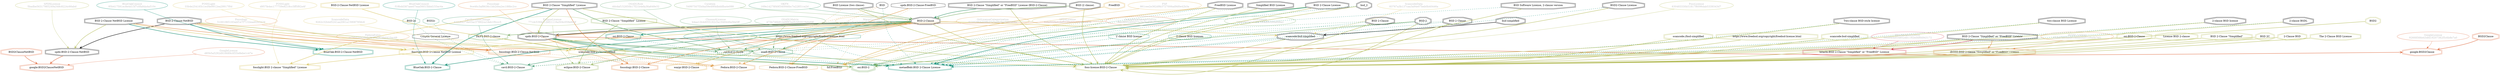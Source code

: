 strict digraph {
    node [shape=box];
    graph [splines=curved];
    366 [label="spdx:BSD-2-Clause-FreeBSD"
        ,shape=octagon];
    374 [label="SPDXLicense\n5badbe56317985249a348c8224c66abd"
        ,fontcolor=gray
        ,color="#b8bf62"
        ,fillcolor="beige;1"
        ,shape=ellipse];
    375 [label="spdx:BSD-2-Clause-NetBSD"
        ,shape=doubleoctagon];
    376 [label="BSD-2-Clause-NetBSD"
        ,shape=doubleoctagon];
    377 [label="BSD 2-Clause NetBSD License"
        ,shape=doubleoctagon];
    400 [label="SPDXLicense\n55fa592fadcdef5120e4dadd449e3473"
        ,fontcolor=gray
        ,color="#b8bf62"
        ,fillcolor="beige;1"
        ,shape=ellipse];
    401 [label="spdx:BSD-2-Clause"
        ,shape=doubleoctagon];
    402 [label="BSD-2-Clause"
        ,shape=doubleoctagon];
    403 [label="BSD 2-Clause \"Simplified\" License"
        ,shape=doubleoctagon];
    4919 [label="OSILicense\n7dbd34e7a7a629a70f4df9ccb9a898a2"
         ,fontcolor=gray
         ,color="#78ab63"
         ,fillcolor="beige;1"
         ,shape=ellipse];
    4920 [label="osi:BSD-2"
         ,color="#78ab63"
         ,shape=tripleoctagon];
    4921 [label="BSD-2"
         ,shape=doubleoctagon];
    4922 [label="BSD 2-Clause License"
         ,shape=doubleoctagon];
    4923 [label="DEP5:BSD-2-clause"
         ,color="#78ab63"
         ,shape=doubleoctagon];
    4924 [label="Simplified BSD License"
         ,shape=doubleoctagon];
    4925 [label="FreeBSD License"
         ,shape=doubleoctagon];
    5485 [label="GoogleLicense\nd85b5a5292d916689c0f35e8ebe1c47e"
         ,fontcolor=gray
         ,color="#e06f45"
         ,fillcolor="beige;1"
         ,shape=ellipse];
    5486 [label="google:BSD2ClauseNetBSD"
         ,color="#e06f45"
         ,shape=doubleoctagon];
    5487 [label=BSD2ClauseNetBSD
         ,color="#e06f45"
         ,shape=doubleoctagon];
    5488 [label="GoogleLicense\n92668566e43dfd19207382f5c6b8e7a0"
         ,fontcolor=gray
         ,color="#e06f45"
         ,fillcolor="beige;1"
         ,shape=ellipse];
    5489 [label="google:BSD2Clause"
         ,color="#e06f45"
         ,shape=doubleoctagon];
    5490 [label=BSD2Clause
         ,color="#e06f45"
         ,shape=doubleoctagon];
    5935 [label=BSD,shape=octagon];
    5940 [label="Fedora:BSD-2-Clause-FreeBSD"
         ,color="#e09d4b"
         ,shape=octagon];
    5941 [label="BSD License (two clause)"
         ,shape=doubleoctagon];
    5950 [label="FedoraEntry\nec76b53c920e6c308762828b0410ac49"
         ,fontcolor=gray
         ,color="#e09d4b"
         ,fillcolor="beige;1"
         ,shape=ellipse];
    5951 [label="Fedora:BSD-2-Clause"
         ,color="#e09d4b"
         ,shape=doubleoctagon];
    5952 [label="Cryptix General License"
         ,shape=octagon];
    8649 [label="BlueOakCouncil\nf18bdd387aee07eaa56015bbd153ac4a"
         ,fontcolor=gray
         ,color="#00876c"
         ,fillcolor="beige;1"
         ,shape=ellipse];
    8650 [label="BlueOak:BSD-2-Clause"
         ,color="#00876c"
         ,shape=doubleoctagon];
    8655 [label="BlueOakCouncil\n85b417591ec8e4d15f7c0fa8da4a510c"
         ,fontcolor=gray
         ,color="#00876c"
         ,fillcolor="beige;1"
         ,shape=ellipse];
    8656 [label="BlueOak:BSD-2-Clause-NetBSD"
         ,color="#00876c"
         ,shape=doubleoctagon];
    9482 [label="OSADLRule\nddcdaf152850b17f21b4efa36a648e32"
         ,fontcolor=gray
         ,color="#58a066"
         ,fillcolor="beige;1"
         ,shape=ellipse];
    9483 [label="osadl:BSD-2-Clause"
         ,color="#58a066"
         ,shape=doubleoctagon];
    9808 [label="OSADLMatrix\n473b746b914d9f83ae6cb6d419afa69f"
         ,fontcolor=gray
         ,color="#58a066"
         ,fillcolor="beige;1"
         ,shape=ellipse];
    10206 [label="FSF\n861cee2e362d9b3727006ad9d0e42b3a"
          ,fontcolor=gray
          ,color="#deb256"
          ,fillcolor="beige;1"
          ,shape=ellipse];
    10207 [label="fsf:FreeBSD"
          ,color="#deb256"
          ,shape=doubleoctagon];
    10208 [label=FreeBSD
          ,color="#deb256"
          ,shape=doubleoctagon];
    10861 [label="ChooseALicense\nb4aa12b4d055182c5a1949449a56e5ff"
          ,fontcolor=gray
          ,color="#58a066"
          ,fillcolor="beige;1"
          ,shape=ellipse];
    10862 [label="cal:bsd-2-clause"
          ,color="#58a066"
          ,shape=doubleoctagon];
    12674 [label="ScancodeData\n9262c32b4d5241aa2061a159087956c6"
          ,fontcolor=gray
          ,color="#dac767"
          ,fillcolor="beige;1"
          ,shape=ellipse];
    12675 [label="scancode:bsd-2-clause-netbsd"
          ,color="#dac767"
          ,shape=doubleoctagon];
    12676 [label="BSD-2-Clause-NetBSD License"
          ,color="#dac767"
          ,shape=doubleoctagon];
    12955 [label="ScancodeData\n83767a3b137caa3a94e07beb0b40446a"
          ,fontcolor=gray
          ,color="#dac767"
          ,fillcolor="beige;1"
          ,shape=ellipse];
    12956 [label="scancode:bsd-simplified"
          ,shape=doubleoctagon];
    12957 [label="bsd-simplified"
          ,shape=doubleoctagon];
    26227 [label="Fossology\n9ce46c3af8636c1bb2eea2ec188bc2cc"
          ,fontcolor=gray
          ,color="#e18745"
          ,fillcolor="beige;1"
          ,shape=ellipse];
    26228 [label="fossology:BSD-2-Clause"
          ,color="#e18745"
          ,shape=doubleoctagon];
    26784 [label="Fossology\n51001965183abf1e7f7132eae62b3429"
          ,fontcolor=gray
          ,color="#e18745"
          ,fillcolor="beige;1"
          ,shape=ellipse];
    26785 [label="fossology:BSD-2-Clause-NetBSD"
          ,color="#e18745"
          ,shape=doubleoctagon];
    28239 [label="OKFN\n169e14278f49f340946bc7e22851ca2d"
          ,fontcolor=gray
          ,color="#379469"
          ,fillcolor="beige;1"
          ,shape=ellipse];
    28240 [label="BSD 2-Clause \"Simplified\" or \"FreeBSD\" License (BSD-2-Clause)"
          ,shape=doubleoctagon];
    28510 [label="OrtLicenseCategorization\n8bcc8002d00d77c7bcfecf40cf32aa0d"
          ,fontcolor=gray
          ,color="#e06f45"
          ,fillcolor="beige;1"
          ,shape=ellipse];
    35367 [label="OrtLicenseCategorization\n61b92863c038b27c7aa6c3ea5580a84a"
          ,fontcolor=gray
          ,color="#e09d4b"
          ,fillcolor="beige;1"
          ,shape=ellipse];
    36446 [label="CavilLicenseChange\n642e8427de03ac37892ca1deb1f0ccc5"
          ,fontcolor=gray
          ,color="#379469"
          ,fillcolor="beige;1"
          ,shape=ellipse];
    36447 [label="cavil:BSD-2-Clause"
          ,color="#379469"
          ,shape=doubleoctagon];
    36448 [label="BSD 2 Clause"
          ,shape=doubleoctagon];
    36449 [label="BSD 2-Clause"
          ,shape=doubleoctagon];
    36450 [label="BSD-2c"
          ,color="#379469"
          ,shape=octagon];
    36451 [label=BSD2c
          ,color="#379469"
          ,shape=octagon];
    39476 [label="MetaeffektLicense\ne874e9236eb09d467555a18b5196ba4f"
          ,fontcolor=gray
          ,color="#00876c"
          ,fillcolor="beige;1"
          ,shape=ellipse];
    39477 [label="metaeffekt:BSD 2-Clause License"
          ,color="#00876c"
          ,shape=doubleoctagon];
    39478 [label="2-clause BSD license"
          ,shape=doubleoctagon];
    39479 [label="BSD Software License, 2-clause version"
          ,shape=doubleoctagon];
    39480 [label="2-clause BSDL"
          ,shape=doubleoctagon];
    39481 [label="BSD2-Clause License"
          ,shape=doubleoctagon];
    39482 [label="Two-clause BSD-style license"
          ,shape=doubleoctagon];
    39483 [label=bsd_2
          ,shape=doubleoctagon];
    39484 [label="https://www.freebsd.org/copyright/freebsd-license.html"
          ,color="#00876c"
          ,shape=octagon];
    39486 [label="two-clause BSD License"
          ,shape=doubleoctagon];
    39487 [label="2 clause BSD license"
          ,color="#00876c"
          ,shape=octagon];
    39488 [label="2-clause BSD licenses"
          ,color="#00876c"
          ,shape=octagon];
    39489 [label="osi:BSD-2-Clause"
          ,color="#00876c"
          ,shape=doubleoctagon];
    50118 [label="WarprLicense\n92a81434b0138d61c6a073fe040a1bbc"
          ,fontcolor=gray
          ,color="#deb256"
          ,fillcolor="beige;1"
          ,shape=ellipse];
    50119 [label="warpr:BSD-2-Clause"
          ,color="#deb256"
          ,shape=doubleoctagon];
    50333 [label="FossLicense\n630483330b51817f6096dab5339343d7"
          ,fontcolor=gray
          ,color="#b8bf62"
          ,fillcolor="beige;1"
          ,shape=ellipse];
    50334 [label="foss-license:BSD-2-Clause"
          ,color="#b8bf62"
          ,shape=doubleoctagon];
    50335 [label=BSD2
          ,color="#b8bf62"
          ,shape=doubleoctagon];
    50336 [label="BSD (2 clause)"
          ,shape=doubleoctagon];
    50337 [label="BSD 2-Clause \"Simplified\" or \"FreeBSD\" License"
          ,shape=doubleoctagon];
    50338 [label="scancode://bsd-simplified"
          ,color="#b8bf62"
          ,shape=doubleoctagon];
    50339 [label="https://www.freebsd.org/copyright/freebsd-license.html"
          ,color="#b8bf62"
          ,shape=doubleoctagon];
    50340 [label="scancode:bsd-simplified"
          ,color="#b8bf62"
          ,shape=doubleoctagon];
    50341 [label="osi:BSD-2-Clause"
          ,color="#b8bf62"
          ,shape=doubleoctagon];
    50342 [label="License BSD 2-clause"
          ,color="#b8bf62"
          ,shape=doubleoctagon];
    50343 [label="BSD 2-Clause \"Simplified\""
          ,color="#b8bf62"
          ,shape=doubleoctagon];
    50344 [label="BSD 2C"
          ,color="#b8bf62"
          ,shape=doubleoctagon];
    50345 [label="2-Clause BSD"
          ,color="#b8bf62"
          ,shape=doubleoctagon];
    50346 [label="The 2-Clause BSD License"
          ,color="#b8bf62"
          ,shape=doubleoctagon];
    50946 [label="FOSSLight\nd957fe4ec177759e8218cc5ff5f82a4f"
          ,fontcolor=gray
          ,color="#dac767"
          ,fillcolor="beige;1"
          ,shape=ellipse];
    50947 [label="fosslight:BSD 2-clause \"Simplified\" License"
          ,color="#dac767"
          ,shape=doubleoctagon];
    51161 [label="FOSSLight\n33b4e254165c1ecf4e9912ea29917f0d"
          ,fontcolor=gray
          ,color="#dac767"
          ,fillcolor="beige;1"
          ,shape=ellipse];
    51162 [label="fosslight:BSD 2-Clause NetBSD License"
          ,color="#dac767"
          ,shape=doubleoctagon];
    51256 [label="HitachiOpenLicense\n366bf40b934852dd1192ed4f84943172"
          ,fontcolor=gray
          ,color="#d43d51"
          ,fillcolor="beige;1"
          ,shape=ellipse];
    51257 [label="hitachi:BSD 2-Clause \"Simplified\" or \"FreeBSD\" License"
          ,color="#d43d51"
          ,shape=doubleoctagon];
    54235 [label="EclipseLicense\n771dc5394d12bf21116a504c059e9cdf"
          ,fontcolor=gray
          ,color="#98b561"
          ,fillcolor="beige;1"
          ,shape=ellipse];
    54236 [label="eclipse:BSD-2-Clause"
          ,color="#98b561"
          ,shape=doubleoctagon];
    54237 [label="BSD 2-Clause “Simplified” License"
          ,color="#98b561"
          ,shape=doubleoctagon];
    54393 [label="ifrOSS License\nc52b97855bed01ddded4d51e9a0b76f1"
          ,fontcolor=gray
          ,color="#e18745"
          ,fillcolor="beige;1"
          ,shape=ellipse];
    54394 [label="ifrOSS:BSD 2-clause \"Simplified\" or \"FreeBSD\" License"
          ,color="#e18745"
          ,shape=doubleoctagon];
    56011 [label="Curation\n54997507f3d4a59e49f4dbddfba4e088"
          ,fontcolor=gray
          ,color="#78ab63"
          ,fillcolor="beige;1"
          ,shape=ellipse];
    366 -> 5940 [style=bold
                ,arrowhead=vee
                ,weight=0.7
                ,color="#e09d4b"];
    366 -> 10207 [style=dashed
                 ,arrowhead=vee
                 ,weight=0.5
                 ,color="#deb256"];
    374 -> 375 [weight=0.5
               ,color="#b8bf62"];
    375 -> 5486 [style=bold
                ,arrowhead=vee
                ,weight=0.7
                ,color="#e06f45"];
    376 -> 375 [style=bold
               ,arrowhead=vee
               ,weight=0.7];
    376 -> 8656 [style=bold
                ,arrowhead=vee
                ,weight=0.7
                ,color="#00876c"];
    376 -> 12675 [style=bold
                 ,arrowhead=vee
                 ,weight=0.7
                 ,color="#dac767"];
    376 -> 26785 [style=bold
                 ,arrowhead=vee
                 ,weight=0.7
                 ,color="#e18745"];
    376 -> 50334 [style=bold
                 ,arrowhead=vee
                 ,weight=0.7
                 ,color="#b8bf62"];
    376 -> 51162 [style=bold
                 ,arrowhead=vee
                 ,weight=0.7
                 ,color="#dac767"];
    377 -> 375 [style=bold
               ,arrowhead=vee
               ,weight=0.7
               ,color="#b8bf62"];
    377 -> 8656 [style=bold
                ,arrowhead=vee
                ,weight=0.7
                ,color="#00876c"];
    377 -> 26785 [style=bold
                 ,arrowhead=vee
                 ,weight=0.7
                 ,color="#e18745"];
    377 -> 51162 [style=bold
                 ,arrowhead=vee
                 ,weight=0.7
                 ,color="#dac767"];
    400 -> 401 [weight=0.5
               ,color="#b8bf62"];
    401 -> 4920 [style=bold
                ,arrowhead=vee
                ,weight=0.7
                ,color="#78ab63"];
    401 -> 5489 [style=bold
                ,arrowhead=vee
                ,weight=0.7
                ,color="#e06f45"];
    401 -> 5951 [style=bold
                ,arrowhead=vee
                ,weight=0.7
                ,color="#e09d4b"];
    401 -> 9483 [style=bold
                ,arrowhead=vee
                ,weight=0.7
                ,color="#58a066"];
    401 -> 10862 [style=bold
                 ,arrowhead=vee
                 ,weight=0.7
                 ,color="#58a066"];
    401 -> 39477 [style=bold
                 ,arrowhead=vee
                 ,weight=0.7
                 ,color="#00876c"];
    402 -> 401 [style=bold
               ,arrowhead=vee
               ,weight=0.7];
    402 -> 4923 [style=bold
                ,arrowhead=vee
                ,weight=0.7
                ,color="#78ab63"];
    402 -> 5951 [style=bold
                ,arrowhead=vee
                ,weight=0.7
                ,color="#e09d4b"];
    402 -> 8650 [style=bold
                ,arrowhead=vee
                ,weight=0.7
                ,color="#00876c"];
    402 -> 9483 [style=bold
                ,arrowhead=vee
                ,weight=0.7
                ,color="#58a066"];
    402 -> 10862 [style=bold
                 ,arrowhead=vee
                 ,weight=0.7
                 ,color="#58a066"];
    402 -> 12956 [style=bold
                 ,arrowhead=vee
                 ,weight=0.7
                 ,color="#dac767"];
    402 -> 26228 [style=bold
                 ,arrowhead=vee
                 ,weight=0.7
                 ,color="#e18745"];
    402 -> 36447 [style=bold
                 ,arrowhead=vee
                 ,weight=0.7
                 ,color="#379469"];
    402 -> 36447 [style=bold
                 ,arrowhead=vee
                 ,weight=0.7
                 ,color="#379469"];
    402 -> 39489 [style=bold
                 ,arrowhead=vee
                 ,weight=0.7
                 ,color="#00876c"];
    402 -> 50119 [style=bold
                 ,arrowhead=vee
                 ,weight=0.7
                 ,color="#deb256"];
    402 -> 50334 [style=bold
                 ,arrowhead=vee
                 ,weight=0.7
                 ,color="#b8bf62"];
    402 -> 50947 [style=bold
                 ,arrowhead=vee
                 ,weight=0.7
                 ,color="#dac767"];
    402 -> 54236 [style=bold
                 ,arrowhead=vee
                 ,weight=0.7
                 ,color="#98b561"];
    403 -> 401 [style=bold
               ,arrowhead=vee
               ,weight=0.7
               ,color="#b8bf62"];
    403 -> 8650 [style=bold
                ,arrowhead=vee
                ,weight=0.7
                ,color="#00876c"];
    403 -> 10862 [style=bold
                 ,arrowhead=vee
                 ,weight=0.7
                 ,color="#58a066"];
    403 -> 26228 [style=bold
                 ,arrowhead=vee
                 ,weight=0.7
                 ,color="#e18745"];
    403 -> 50334 [style=bold
                 ,arrowhead=vee
                 ,weight=0.7
                 ,color="#b8bf62"];
    403 -> 50947 [style=bold
                 ,arrowhead=vee
                 ,weight=0.7
                 ,color="#dac767"];
    4919 -> 4920 [weight=0.5
                 ,color="#78ab63"];
    4921 -> 4920 [style=bold
                 ,arrowhead=vee
                 ,weight=0.7
                 ,color="#78ab63"];
    4921 -> 39477 [style=dashed
                  ,arrowhead=vee
                  ,weight=0.5
                  ,color="#00876c"];
    4921 -> 50334 [style=bold
                  ,arrowhead=vee
                  ,weight=0.7
                  ,color="#b8bf62"];
    4922 -> 4920 [style=bold
                 ,arrowhead=vee
                 ,weight=0.7
                 ,color="#78ab63"];
    4922 -> 39477 [style=bold
                  ,arrowhead=vee
                  ,weight=0.7
                  ,color="#00876c"];
    4922 -> 50334 [style=bold
                  ,arrowhead=vee
                  ,weight=0.7
                  ,color="#b8bf62"];
    4923 -> 4920 [style=bold
                 ,arrowhead=vee
                 ,weight=0.7
                 ,color="#78ab63"];
    4924 -> 4920 [style=dashed
                 ,arrowhead=vee
                 ,weight=0.5
                 ,color="#78ab63"];
    4924 -> 50334 [style=bold
                  ,arrowhead=vee
                  ,weight=0.7
                  ,color="#b8bf62"];
    4925 -> 4920 [style=dashed
                 ,arrowhead=vee
                 ,weight=0.5
                 ,color="#78ab63"];
    4925 -> 10207 [style=bold
                  ,arrowhead=vee
                  ,weight=0.7
                  ,color="#deb256"];
    4925 -> 39477 [style=dashed
                  ,arrowhead=vee
                  ,weight=0.5
                  ,color="#00876c"];
    4925 -> 50334 [style=bold
                  ,arrowhead=vee
                  ,weight=0.7
                  ,color="#b8bf62"];
    5485 -> 5486 [weight=0.5
                 ,color="#e06f45"];
    5487 -> 5486 [style=bold
                 ,arrowhead=vee
                 ,weight=0.7
                 ,color="#e06f45"];
    5488 -> 5489 [weight=0.5
                 ,color="#e06f45"];
    5490 -> 5489 [style=bold
                 ,arrowhead=vee
                 ,weight=0.7
                 ,color="#e06f45"];
    5935 -> 5940 [style=dashed
                 ,arrowhead=vee
                 ,weight=0.5
                 ,color="#e09d4b"];
    5935 -> 5951 [style=dashed
                 ,arrowhead=vee
                 ,weight=0.5
                 ,color="#e09d4b"];
    5935 -> 39477 [style=dashed
                  ,arrowhead=vee
                  ,weight=0.5
                  ,color="#00876c"];
    5941 -> 402 [style=bold
                ,arrowhead=vee
                ,weight=0.7
                ,color="#78ab63"];
    5941 -> 5940 [style=dashed
                 ,arrowhead=vee
                 ,weight=0.5
                 ,color="#e09d4b"];
    5941 -> 50334 [style=bold
                  ,arrowhead=vee
                  ,weight=0.7
                  ,color="#b8bf62"];
    5950 -> 5951 [weight=0.5
                 ,color="#e09d4b"];
    5952 -> 5951 [style=dashed
                 ,arrowhead=vee
                 ,weight=0.5
                 ,color="#e09d4b"];
    8649 -> 8650 [weight=0.5
                 ,color="#00876c"];
    8655 -> 8656 [weight=0.5
                 ,color="#00876c"];
    9482 -> 9483 [weight=0.5
                 ,color="#58a066"];
    9808 -> 9483 [weight=0.5
                 ,color="#58a066"];
    10206 -> 10207 [weight=0.5
                   ,color="#deb256"];
    10208 -> 10207 [style=bold
                   ,arrowhead=vee
                   ,weight=0.7
                   ,color="#deb256"];
    10861 -> 10862 [weight=0.5
                   ,color="#58a066"];
    12674 -> 12675 [weight=0.5
                   ,color="#dac767"];
    12676 -> 12675 [style=bold
                   ,arrowhead=vee
                   ,weight=0.7
                   ,color="#dac767"];
    12955 -> 12956 [weight=0.5
                   ,color="#dac767"];
    12956 -> 39477 [style=dashed
                   ,arrowhead=vee
                   ,weight=0.5
                   ,color="#00876c"];
    12956 -> 50334 [style=bold
                   ,arrowhead=vee
                   ,weight=0.7
                   ,color="#b8bf62"];
    12957 -> 12956 [style=bold
                   ,arrowhead=vee
                   ,weight=0.7];
    26227 -> 26228 [weight=0.5
                   ,color="#e18745"];
    26784 -> 26785 [weight=0.5
                   ,color="#e18745"];
    28239 -> 402 [weight=0.5
                 ,color="#379469"];
    28240 -> 402 [style=bold
                 ,arrowhead=vee
                 ,weight=0.7
                 ,color="#379469"];
    28240 -> 50334 [style=bold
                   ,arrowhead=vee
                   ,weight=0.7
                   ,color="#b8bf62"];
    28510 -> 401 [weight=0.5
                 ,color="#e06f45"];
    35367 -> 401 [weight=0.5
                 ,color="#e09d4b"];
    36446 -> 36447 [weight=0.5
                   ,color="#379469"];
    36448 -> 36447 [style=dashed
                   ,arrowhead=vee
                   ,weight=0.5
                   ,color="#379469"];
    36448 -> 39477 [style=dashed
                   ,arrowhead=vee
                   ,weight=0.5
                   ,color="#00876c"];
    36448 -> 50334 [style=bold
                   ,arrowhead=vee
                   ,weight=0.7
                   ,color="#b8bf62"];
    36449 -> 36447 [style=dashed
                   ,arrowhead=vee
                   ,weight=0.5
                   ,color="#379469"];
    36449 -> 39477 [style=dashed
                   ,arrowhead=vee
                   ,weight=0.5
                   ,color="#00876c"];
    36449 -> 50334 [style=bold
                   ,arrowhead=vee
                   ,weight=0.7
                   ,color="#b8bf62"];
    36450 -> 36447 [style=dashed
                   ,arrowhead=vee
                   ,weight=0.5
                   ,color="#379469"];
    36451 -> 36447 [style=dashed
                   ,arrowhead=vee
                   ,weight=0.5
                   ,color="#379469"];
    39476 -> 39477 [weight=0.5
                   ,color="#00876c"];
    39478 -> 39477 [style=dashed
                   ,arrowhead=vee
                   ,weight=0.5
                   ,color="#00876c"];
    39478 -> 50334 [style=bold
                   ,arrowhead=vee
                   ,weight=0.7
                   ,color="#b8bf62"];
    39479 -> 39477 [style=dashed
                   ,arrowhead=vee
                   ,weight=0.5
                   ,color="#00876c"];
    39479 -> 50334 [style=bold
                   ,arrowhead=vee
                   ,weight=0.7
                   ,color="#b8bf62"];
    39480 -> 39477 [style=dashed
                   ,arrowhead=vee
                   ,weight=0.5
                   ,color="#00876c"];
    39480 -> 50334 [style=bold
                   ,arrowhead=vee
                   ,weight=0.7
                   ,color="#b8bf62"];
    39481 -> 39477 [style=dashed
                   ,arrowhead=vee
                   ,weight=0.5
                   ,color="#00876c"];
    39481 -> 50334 [style=bold
                   ,arrowhead=vee
                   ,weight=0.7
                   ,color="#b8bf62"];
    39482 -> 39477 [style=dashed
                   ,arrowhead=vee
                   ,weight=0.5
                   ,color="#00876c"];
    39482 -> 50334 [style=bold
                   ,arrowhead=vee
                   ,weight=0.7
                   ,color="#b8bf62"];
    39483 -> 39477 [style=dashed
                   ,arrowhead=vee
                   ,weight=0.5
                   ,color="#00876c"];
    39483 -> 50334 [style=bold
                   ,arrowhead=vee
                   ,weight=0.7
                   ,color="#b8bf62"];
    39484 -> 39477 [style=dashed
                   ,arrowhead=vee
                   ,weight=0.5
                   ,color="#00876c"];
    39486 -> 39477 [style=dashed
                   ,arrowhead=vee
                   ,weight=0.5
                   ,color="#00876c"];
    39486 -> 50334 [style=bold
                   ,arrowhead=vee
                   ,weight=0.7
                   ,color="#b8bf62"];
    39487 -> 39477 [style=dashed
                   ,arrowhead=vee
                   ,weight=0.5
                   ,color="#00876c"];
    39488 -> 39477 [style=dashed
                   ,arrowhead=vee
                   ,weight=0.5
                   ,color="#00876c"];
    39489 -> 39477 [style=dashed
                   ,arrowhead=vee
                   ,weight=0.5
                   ,color="#00876c"];
    50118 -> 50119 [weight=0.5
                   ,color="#deb256"];
    50333 -> 50334 [weight=0.5
                   ,color="#b8bf62"];
    50335 -> 50334 [style=bold
                   ,arrowhead=vee
                   ,weight=0.7
                   ,color="#b8bf62"];
    50336 -> 402 [style=bold
                 ,arrowhead=vee
                 ,weight=0.7
                 ,color="#78ab63"];
    50336 -> 50334 [style=bold
                   ,arrowhead=vee
                   ,weight=0.7
                   ,color="#b8bf62"];
    50337 -> 50334 [style=bold
                   ,arrowhead=vee
                   ,weight=0.7
                   ,color="#b8bf62"];
    50337 -> 51257 [style=bold
                   ,arrowhead=vee
                   ,weight=0.7
                   ,color="#d43d51"];
    50337 -> 54394 [style=bold
                   ,arrowhead=vee
                   ,weight=0.7
                   ,color="#e18745"];
    50337 -> 54394 [style=bold
                   ,arrowhead=vee
                   ,weight=0.7
                   ,color="#e18745"];
    50338 -> 50334 [style=bold
                   ,arrowhead=vee
                   ,weight=0.7
                   ,color="#b8bf62"];
    50339 -> 50334 [style=bold
                   ,arrowhead=vee
                   ,weight=0.7
                   ,color="#b8bf62"];
    50340 -> 50334 [style=bold
                   ,arrowhead=vee
                   ,weight=0.7
                   ,color="#b8bf62"];
    50341 -> 50334 [style=bold
                   ,arrowhead=vee
                   ,weight=0.7
                   ,color="#b8bf62"];
    50342 -> 50334 [style=bold
                   ,arrowhead=vee
                   ,weight=0.7
                   ,color="#b8bf62"];
    50343 -> 50334 [style=bold
                   ,arrowhead=vee
                   ,weight=0.7
                   ,color="#b8bf62"];
    50344 -> 50334 [style=bold
                   ,arrowhead=vee
                   ,weight=0.7
                   ,color="#b8bf62"];
    50345 -> 50334 [style=bold
                   ,arrowhead=vee
                   ,weight=0.7
                   ,color="#b8bf62"];
    50346 -> 50334 [style=bold
                   ,arrowhead=vee
                   ,weight=0.7
                   ,color="#b8bf62"];
    50946 -> 50947 [weight=0.5
                   ,color="#dac767"];
    51161 -> 51162 [weight=0.5
                   ,color="#dac767"];
    51256 -> 51257 [weight=0.5
                   ,color="#d43d51"];
    54235 -> 54236 [weight=0.5
                   ,color="#98b561"];
    54237 -> 54236 [style=bold
                   ,arrowhead=vee
                   ,weight=0.7
                   ,color="#98b561"];
    54393 -> 54394 [weight=0.5
                   ,color="#e18745"];
    56011 -> 402 [weight=0.5
                 ,color="#78ab63"];
}
